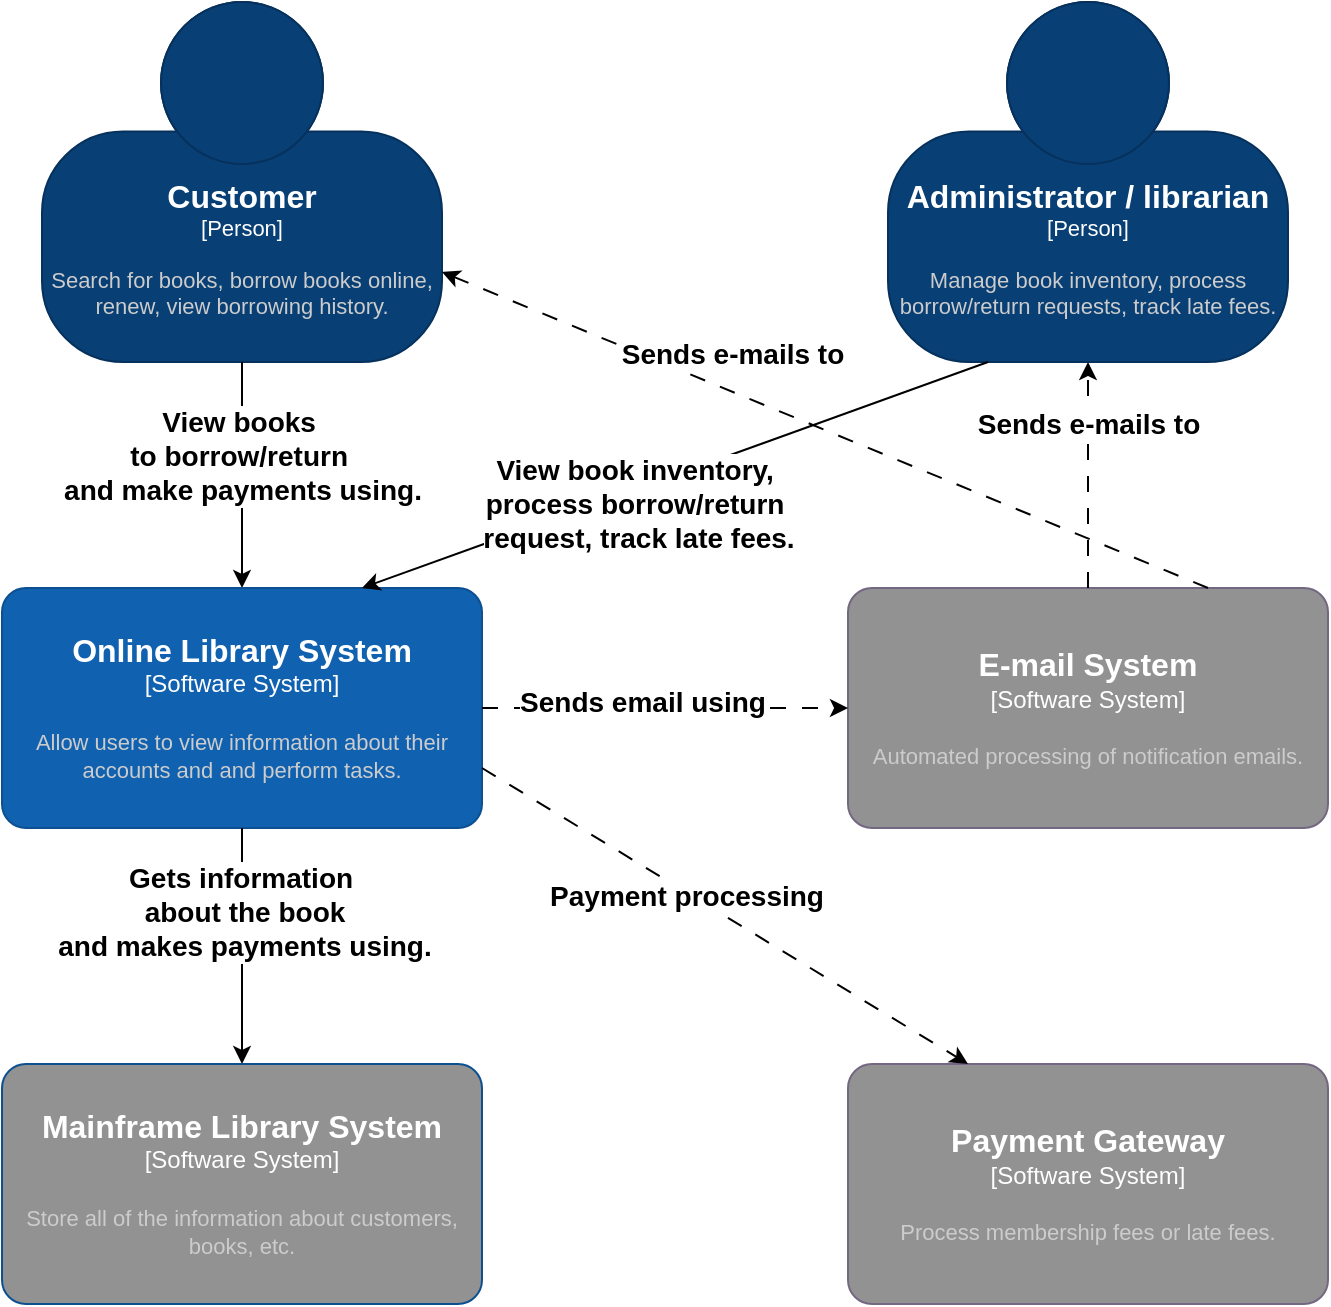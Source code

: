 <mxfile version="28.2.3">
  <diagram name="Trang-1" id="w4cMMZjBfwLoFQEp6-tn">
    <mxGraphModel dx="1513" dy="1567" grid="0" gridSize="10" guides="1" tooltips="1" connect="1" arrows="1" fold="1" page="0" pageScale="1" pageWidth="827" pageHeight="1169" math="0" shadow="0">
      <root>
        <mxCell id="0" />
        <mxCell id="1" parent="0" />
        <object placeholders="1" c4Name="Customer" c4Type="Person" c4Description="Search for books, borrow books online, renew, view borrowing history." label="&lt;font style=&quot;font-size: 16px&quot;&gt;&lt;b&gt;%c4Name%&lt;/b&gt;&lt;/font&gt;&lt;div&gt;[%c4Type%]&lt;/div&gt;&lt;br&gt;&lt;div&gt;&lt;font style=&quot;font-size: 11px&quot;&gt;&lt;font color=&quot;#cccccc&quot;&gt;%c4Description%&lt;/font&gt;&lt;/div&gt;" id="REater-cTwEaLF0_6oYR-1">
          <mxCell style="html=1;fontSize=11;dashed=0;whiteSpace=wrap;fillColor=#083F75;strokeColor=#06315C;fontColor=#ffffff;shape=mxgraph.c4.person2;align=center;metaEdit=1;points=[[0.5,0,0],[1,0.5,0],[1,0.75,0],[0.75,1,0],[0.5,1,0],[0.25,1,0],[0,0.75,0],[0,0.5,0]];resizable=0;" vertex="1" parent="1">
            <mxGeometry x="-334" y="-464" width="200" height="180" as="geometry" />
          </mxCell>
        </object>
        <mxCell id="REater-cTwEaLF0_6oYR-3" value="" style="endArrow=classic;html=1;rounded=0;exitX=0.5;exitY=1;exitDx=0;exitDy=0;exitPerimeter=0;entryX=0.5;entryY=0;entryDx=0;entryDy=0;entryPerimeter=0;" edge="1" parent="1" source="REater-cTwEaLF0_6oYR-1" target="REater-cTwEaLF0_6oYR-4">
          <mxGeometry width="50" height="50" relative="1" as="geometry">
            <mxPoint x="18" y="-84" as="sourcePoint" />
            <mxPoint x="-234.0" y="-160" as="targetPoint" />
          </mxGeometry>
        </mxCell>
        <mxCell id="REater-cTwEaLF0_6oYR-5" value="&lt;font style=&quot;font-size: 14px;&quot;&gt;&lt;b&gt;View books&amp;nbsp;&lt;/b&gt;&lt;/font&gt;&lt;div&gt;&lt;font style=&quot;font-size: 14px;&quot;&gt;&lt;b&gt;to borrow/return&amp;nbsp;&lt;/b&gt;&lt;/font&gt;&lt;/div&gt;&lt;div&gt;&lt;b style=&quot;font-size: 14px;&quot;&gt;and make payments using.&lt;/b&gt;&lt;/div&gt;" style="edgeLabel;html=1;align=center;verticalAlign=middle;resizable=0;points=[];" vertex="1" connectable="0" parent="REater-cTwEaLF0_6oYR-3">
          <mxGeometry x="-0.195" relative="1" as="geometry">
            <mxPoint y="1" as="offset" />
          </mxGeometry>
        </mxCell>
        <object placeholders="1" c4Name="Online Library System" c4Type="Software System" c4Description="Allow users to view information about their accounts and and perform tasks." label="&lt;font style=&quot;font-size: 16px&quot;&gt;&lt;b&gt;%c4Name%&lt;/b&gt;&lt;/font&gt;&lt;div&gt;[%c4Type%]&lt;/div&gt;&lt;br&gt;&lt;div&gt;&lt;font style=&quot;font-size: 11px&quot;&gt;&lt;font color=&quot;#cccccc&quot;&gt;%c4Description%&lt;/font&gt;&lt;/div&gt;" id="REater-cTwEaLF0_6oYR-4">
          <mxCell style="rounded=1;whiteSpace=wrap;html=1;labelBackgroundColor=none;fillColor=#1061B0;fontColor=#ffffff;align=center;arcSize=10;strokeColor=#0D5091;metaEdit=1;resizable=0;points=[[0.25,0,0],[0.5,0,0],[0.75,0,0],[1,0.25,0],[1,0.5,0],[1,0.75,0],[0.75,1,0],[0.5,1,0],[0.25,1,0],[0,0.75,0],[0,0.5,0],[0,0.25,0]];" vertex="1" parent="1">
            <mxGeometry x="-354" y="-171" width="240" height="120" as="geometry" />
          </mxCell>
        </object>
        <mxCell id="REater-cTwEaLF0_6oYR-6" value="" style="endArrow=classic;html=1;rounded=0;exitX=0.5;exitY=1;exitDx=0;exitDy=0;exitPerimeter=0;entryX=0.5;entryY=0;entryDx=0;entryDy=0;entryPerimeter=0;" edge="1" parent="1" source="REater-cTwEaLF0_6oYR-4" target="REater-cTwEaLF0_6oYR-7">
          <mxGeometry width="50" height="50" relative="1" as="geometry">
            <mxPoint x="-14" y="-70" as="sourcePoint" />
            <mxPoint x="-234" y="17" as="targetPoint" />
          </mxGeometry>
        </mxCell>
        <mxCell id="REater-cTwEaLF0_6oYR-9" value="&lt;font style=&quot;font-size: 14px;&quot;&gt;&lt;b&gt;Gets information&amp;nbsp;&lt;/b&gt;&lt;/font&gt;&lt;div&gt;&lt;font style=&quot;font-size: 14px;&quot;&gt;&lt;b&gt;about the book&lt;/b&gt;&lt;/font&gt;&lt;/div&gt;&lt;div&gt;&lt;font style=&quot;font-size: 14px;&quot;&gt;&lt;b&gt;and makes payments using.&lt;/b&gt;&lt;/font&gt;&lt;/div&gt;" style="edgeLabel;html=1;align=center;verticalAlign=middle;resizable=0;points=[];" vertex="1" connectable="0" parent="REater-cTwEaLF0_6oYR-6">
          <mxGeometry x="-0.294" y="1" relative="1" as="geometry">
            <mxPoint as="offset" />
          </mxGeometry>
        </mxCell>
        <object placeholders="1" c4Name="Mainframe Library System" c4Type="Software System" c4Description="Store all of the information about customers, books, etc." label="&lt;font style=&quot;font-size: 16px&quot;&gt;&lt;b&gt;%c4Name%&lt;/b&gt;&lt;/font&gt;&lt;div&gt;[%c4Type%]&lt;/div&gt;&lt;br&gt;&lt;div&gt;&lt;font style=&quot;font-size: 11px&quot;&gt;&lt;font color=&quot;#cccccc&quot;&gt;%c4Description%&lt;/font&gt;&lt;/div&gt;" id="REater-cTwEaLF0_6oYR-7">
          <mxCell style="rounded=1;whiteSpace=wrap;html=1;labelBackgroundColor=none;fillColor=light-dark(#929292, #69aef2);fontColor=#ffffff;align=center;arcSize=10;strokeColor=#0D5091;metaEdit=1;resizable=0;points=[[0.25,0,0],[0.5,0,0],[0.75,0,0],[1,0.25,0],[1,0.5,0],[1,0.75,0],[0.75,1,0],[0.5,1,0],[0.25,1,0],[0,0.75,0],[0,0.5,0],[0,0.25,0]];" vertex="1" parent="1">
            <mxGeometry x="-354" y="67" width="240" height="120" as="geometry" />
          </mxCell>
        </object>
        <object placeholders="1" c4Name="E-mail System" c4Type="Software System" c4Description="Automated processing of notification emails." label="&lt;font style=&quot;font-size: 16px&quot;&gt;&lt;b&gt;%c4Name%&lt;/b&gt;&lt;/font&gt;&lt;div&gt;[%c4Type%]&lt;/div&gt;&lt;br&gt;&lt;div&gt;&lt;font style=&quot;font-size: 11px&quot;&gt;&lt;font color=&quot;#cccccc&quot;&gt;%c4Description%&lt;/font&gt;&lt;/div&gt;" id="REater-cTwEaLF0_6oYR-10">
          <mxCell style="rounded=1;whiteSpace=wrap;html=1;labelBackgroundColor=none;fillColor=light-dark(#929292, #7e7787);fontColor=#ffffff;align=center;arcSize=10;strokeColor=#736782;metaEdit=1;resizable=0;points=[[0.25,0,0],[0.5,0,0],[0.75,0,0],[1,0.25,0],[1,0.5,0],[1,0.75,0],[0.75,1,0],[0.5,1,0],[0.25,1,0],[0,0.75,0],[0,0.5,0],[0,0.25,0]];" vertex="1" parent="1">
            <mxGeometry x="69" y="-171" width="240" height="120" as="geometry" />
          </mxCell>
        </object>
        <object placeholders="1" c4Name="Payment Gateway" c4Type="Software System" c4Description="Process membership fees or late fees." label="&lt;font style=&quot;font-size: 16px&quot;&gt;&lt;b&gt;%c4Name%&lt;/b&gt;&lt;/font&gt;&lt;div&gt;[%c4Type%]&lt;/div&gt;&lt;br&gt;&lt;div&gt;&lt;font style=&quot;font-size: 11px&quot;&gt;&lt;font color=&quot;#cccccc&quot;&gt;%c4Description%&lt;/font&gt;&lt;/div&gt;" id="REater-cTwEaLF0_6oYR-11">
          <mxCell style="rounded=1;whiteSpace=wrap;html=1;labelBackgroundColor=none;fillColor=light-dark(#929292, #7e7787);fontColor=#ffffff;align=center;arcSize=10;strokeColor=#736782;metaEdit=1;resizable=0;points=[[0.25,0,0],[0.5,0,0],[0.75,0,0],[1,0.25,0],[1,0.5,0],[1,0.75,0],[0.75,1,0],[0.5,1,0],[0.25,1,0],[0,0.75,0],[0,0.5,0],[0,0.25,0]];" vertex="1" parent="1">
            <mxGeometry x="69" y="67" width="240" height="120" as="geometry" />
          </mxCell>
        </object>
        <mxCell id="REater-cTwEaLF0_6oYR-12" value="" style="endArrow=classic;html=1;rounded=0;exitX=1;exitY=0.5;exitDx=0;exitDy=0;exitPerimeter=0;entryX=0;entryY=0.5;entryDx=0;entryDy=0;entryPerimeter=0;dashed=1;dashPattern=8 8;" edge="1" parent="1" source="REater-cTwEaLF0_6oYR-4" target="REater-cTwEaLF0_6oYR-10">
          <mxGeometry width="50" height="50" relative="1" as="geometry">
            <mxPoint x="-224" y="-41" as="sourcePoint" />
            <mxPoint x="-224" y="77" as="targetPoint" />
          </mxGeometry>
        </mxCell>
        <mxCell id="REater-cTwEaLF0_6oYR-13" value="&lt;span style=&quot;font-size: 14px;&quot;&gt;&lt;b&gt;Sends email using&lt;/b&gt;&lt;/span&gt;" style="edgeLabel;html=1;align=center;verticalAlign=middle;resizable=0;points=[];" vertex="1" connectable="0" parent="REater-cTwEaLF0_6oYR-12">
          <mxGeometry x="-0.294" y="1" relative="1" as="geometry">
            <mxPoint x="15" y="-2" as="offset" />
          </mxGeometry>
        </mxCell>
        <mxCell id="REater-cTwEaLF0_6oYR-14" value="" style="endArrow=classic;html=1;rounded=0;exitX=0.75;exitY=0;exitDx=0;exitDy=0;exitPerimeter=0;entryX=1;entryY=0.75;entryDx=0;entryDy=0;entryPerimeter=0;dashed=1;dashPattern=8 8;" edge="1" parent="1" source="REater-cTwEaLF0_6oYR-10" target="REater-cTwEaLF0_6oYR-1">
          <mxGeometry width="50" height="50" relative="1" as="geometry">
            <mxPoint x="502" y="272" as="sourcePoint" />
            <mxPoint x="-14" y="57" as="targetPoint" />
          </mxGeometry>
        </mxCell>
        <mxCell id="REater-cTwEaLF0_6oYR-15" value="&lt;span style=&quot;font-size: 14px;&quot;&gt;&lt;b&gt;Sends e-mails to&lt;/b&gt;&lt;/span&gt;" style="edgeLabel;html=1;align=center;verticalAlign=middle;resizable=0;points=[];" vertex="1" connectable="0" parent="REater-cTwEaLF0_6oYR-14">
          <mxGeometry x="-0.164" y="-2" relative="1" as="geometry">
            <mxPoint x="-79" y="-49" as="offset" />
          </mxGeometry>
        </mxCell>
        <mxCell id="REater-cTwEaLF0_6oYR-18" value="" style="endArrow=classic;html=1;rounded=0;exitX=1;exitY=0.75;exitDx=0;exitDy=0;exitPerimeter=0;entryX=0.25;entryY=0;entryDx=0;entryDy=0;entryPerimeter=0;dashed=1;dashPattern=8 8;" edge="1" parent="1" source="REater-cTwEaLF0_6oYR-4" target="REater-cTwEaLF0_6oYR-11">
          <mxGeometry width="50" height="50" relative="1" as="geometry">
            <mxPoint x="-53" y="278" as="sourcePoint" />
            <mxPoint x="325" y="176" as="targetPoint" />
          </mxGeometry>
        </mxCell>
        <mxCell id="REater-cTwEaLF0_6oYR-19" value="&lt;span style=&quot;font-size: 14px;&quot;&gt;&lt;b&gt;Payment processing&lt;/b&gt;&lt;/span&gt;" style="edgeLabel;html=1;align=center;verticalAlign=middle;resizable=0;points=[];" vertex="1" connectable="0" parent="REater-cTwEaLF0_6oYR-18">
          <mxGeometry x="-0.164" y="-2" relative="1" as="geometry">
            <mxPoint x="1" as="offset" />
          </mxGeometry>
        </mxCell>
        <object placeholders="1" c4Name="Administrator / librarian" c4Type="Person" c4Description="Manage book inventory, process borrow/return requests, track late fees." label="&lt;font style=&quot;font-size: 16px&quot;&gt;&lt;b&gt;%c4Name%&lt;/b&gt;&lt;/font&gt;&lt;div&gt;[%c4Type%]&lt;/div&gt;&lt;br&gt;&lt;div&gt;&lt;font style=&quot;font-size: 11px&quot;&gt;&lt;font color=&quot;#cccccc&quot;&gt;%c4Description%&lt;/font&gt;&lt;/div&gt;" id="REater-cTwEaLF0_6oYR-22">
          <mxCell style="html=1;fontSize=11;dashed=0;whiteSpace=wrap;fillColor=#083F75;strokeColor=#06315C;fontColor=#ffffff;shape=mxgraph.c4.person2;align=center;metaEdit=1;points=[[0.5,0,0],[1,0.5,0],[1,0.75,0],[0.75,1,0],[0.5,1,0],[0.25,1,0],[0,0.75,0],[0,0.5,0]];resizable=0;" vertex="1" parent="1">
            <mxGeometry x="89" y="-464" width="200" height="180" as="geometry" />
          </mxCell>
        </object>
        <mxCell id="REater-cTwEaLF0_6oYR-23" value="" style="endArrow=classic;html=1;rounded=0;exitX=0.5;exitY=0;exitDx=0;exitDy=0;exitPerimeter=0;entryX=0.5;entryY=1;entryDx=0;entryDy=0;entryPerimeter=0;dashed=1;dashPattern=8 8;" edge="1" parent="1" source="REater-cTwEaLF0_6oYR-10" target="REater-cTwEaLF0_6oYR-22">
          <mxGeometry width="50" height="50" relative="1" as="geometry">
            <mxPoint x="139" y="-161" as="sourcePoint" />
            <mxPoint x="-124" y="-319" as="targetPoint" />
          </mxGeometry>
        </mxCell>
        <mxCell id="REater-cTwEaLF0_6oYR-24" value="&lt;span style=&quot;font-size: 14px;&quot;&gt;&lt;b&gt;Sends e-mails to&lt;/b&gt;&lt;/span&gt;" style="edgeLabel;html=1;align=center;verticalAlign=middle;resizable=0;points=[];" vertex="1" connectable="0" parent="REater-cTwEaLF0_6oYR-23">
          <mxGeometry x="-0.164" y="-2" relative="1" as="geometry">
            <mxPoint x="-2" y="-35" as="offset" />
          </mxGeometry>
        </mxCell>
        <mxCell id="REater-cTwEaLF0_6oYR-25" value="" style="endArrow=classic;html=1;rounded=0;exitX=0.25;exitY=1;exitDx=0;exitDy=0;exitPerimeter=0;entryX=0.75;entryY=0;entryDx=0;entryDy=0;entryPerimeter=0;" edge="1" parent="1" source="REater-cTwEaLF0_6oYR-22" target="REater-cTwEaLF0_6oYR-4">
          <mxGeometry width="50" height="50" relative="1" as="geometry">
            <mxPoint x="-224" y="-274" as="sourcePoint" />
            <mxPoint x="-224" y="-161" as="targetPoint" />
          </mxGeometry>
        </mxCell>
        <mxCell id="REater-cTwEaLF0_6oYR-26" value="&lt;span style=&quot;font-size: 14px;&quot;&gt;&lt;b&gt;View book inventory,&amp;nbsp;&lt;/b&gt;&lt;/span&gt;&lt;div&gt;&lt;span style=&quot;font-size: 14px;&quot;&gt;&lt;b&gt;process borrow/return&amp;nbsp;&lt;/b&gt;&lt;/span&gt;&lt;/div&gt;&lt;div&gt;&lt;span style=&quot;font-size: 14px;&quot;&gt;&lt;b&gt;request,&amp;nbsp;&lt;/b&gt;&lt;/span&gt;&lt;b style=&quot;font-size: 14px;&quot;&gt;track late fees.&lt;/b&gt;&lt;/div&gt;" style="edgeLabel;html=1;align=center;verticalAlign=middle;resizable=0;points=[];" vertex="1" connectable="0" parent="REater-cTwEaLF0_6oYR-25">
          <mxGeometry x="-0.195" relative="1" as="geometry">
            <mxPoint x="-49" y="25" as="offset" />
          </mxGeometry>
        </mxCell>
      </root>
    </mxGraphModel>
  </diagram>
</mxfile>
